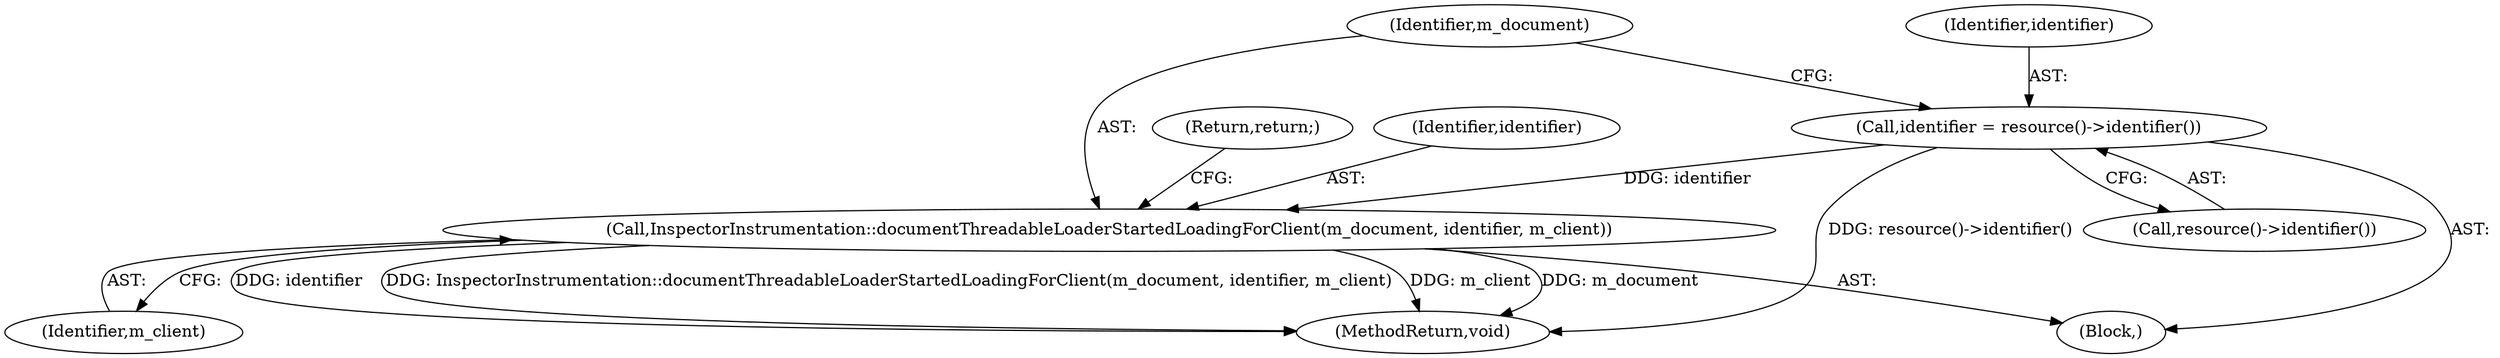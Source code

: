 digraph "0_Chrome_2571533bbb5b554ff47205c8ef1513ccc0817c3e@API" {
"1000230" [label="(Call,InspectorInstrumentation::documentThreadableLoaderStartedLoadingForClient(m_document, identifier, m_client))"];
"1000227" [label="(Call,identifier = resource()->identifier())"];
"1000330" [label="(MethodReturn,void)"];
"1000229" [label="(Call,resource()->identifier())"];
"1000239" [label="(Return,return;)"];
"1000233" [label="(Identifier,m_client)"];
"1000228" [label="(Identifier,identifier)"];
"1000227" [label="(Call,identifier = resource()->identifier())"];
"1000232" [label="(Identifier,identifier)"];
"1000230" [label="(Call,InspectorInstrumentation::documentThreadableLoaderStartedLoadingForClient(m_document, identifier, m_client))"];
"1000231" [label="(Identifier,m_document)"];
"1000225" [label="(Block,)"];
"1000230" -> "1000225"  [label="AST: "];
"1000230" -> "1000233"  [label="CFG: "];
"1000231" -> "1000230"  [label="AST: "];
"1000232" -> "1000230"  [label="AST: "];
"1000233" -> "1000230"  [label="AST: "];
"1000239" -> "1000230"  [label="CFG: "];
"1000230" -> "1000330"  [label="DDG: m_client"];
"1000230" -> "1000330"  [label="DDG: m_document"];
"1000230" -> "1000330"  [label="DDG: identifier"];
"1000230" -> "1000330"  [label="DDG: InspectorInstrumentation::documentThreadableLoaderStartedLoadingForClient(m_document, identifier, m_client)"];
"1000227" -> "1000230"  [label="DDG: identifier"];
"1000227" -> "1000225"  [label="AST: "];
"1000227" -> "1000229"  [label="CFG: "];
"1000228" -> "1000227"  [label="AST: "];
"1000229" -> "1000227"  [label="AST: "];
"1000231" -> "1000227"  [label="CFG: "];
"1000227" -> "1000330"  [label="DDG: resource()->identifier()"];
}
